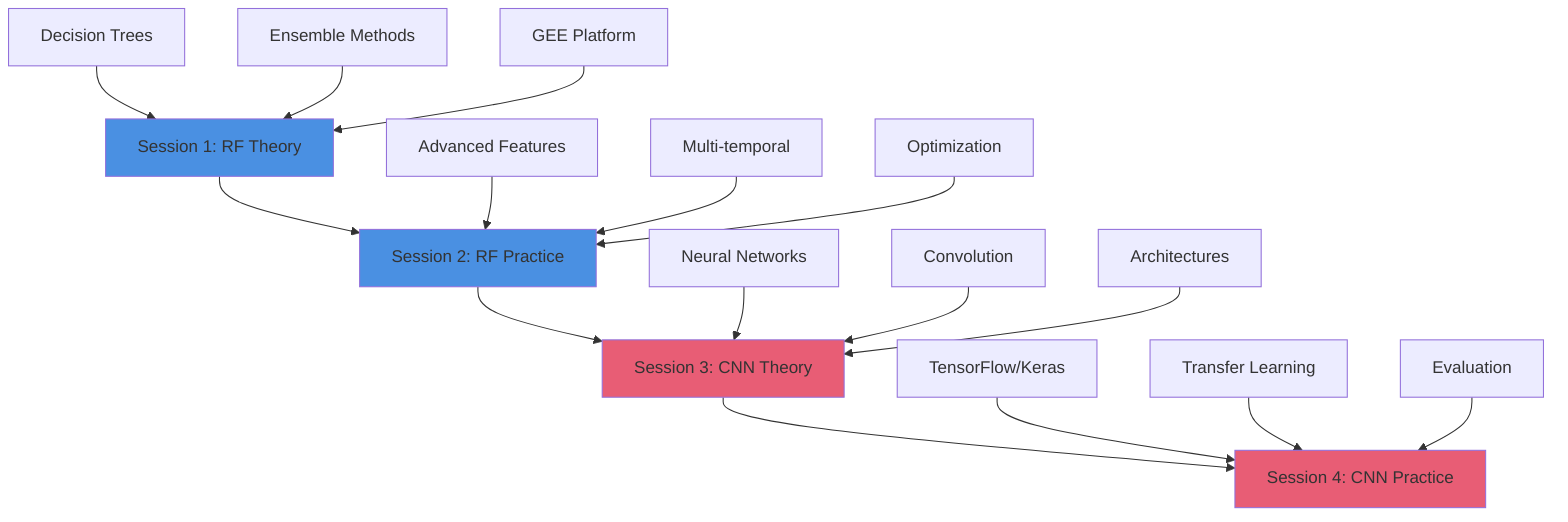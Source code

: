 flowchart TD
    A[Session 1: RF Theory] --> B[Session 2: RF Practice]
    B --> C[Session 3: CNN Theory]
    C --> D[Session 4: CNN Practice]
    
    A1[Decision Trees] --> A
    A2[Ensemble Methods] --> A
    A3[GEE Platform] --> A
    
    B1[Advanced Features] --> B
    B2[Multi-temporal] --> B
    B3[Optimization] --> B
    
    C1[Neural Networks] --> C
    C2[Convolution] --> C
    C3[Architectures] --> C
    
    D1[TensorFlow/Keras] --> D
    D2[Transfer Learning] --> D
    D3[Evaluation] --> D
    
    style A fill:#4A90E2
    style B fill:#4A90E2
    style C fill:#E85D75
    style D fill:#E85D75